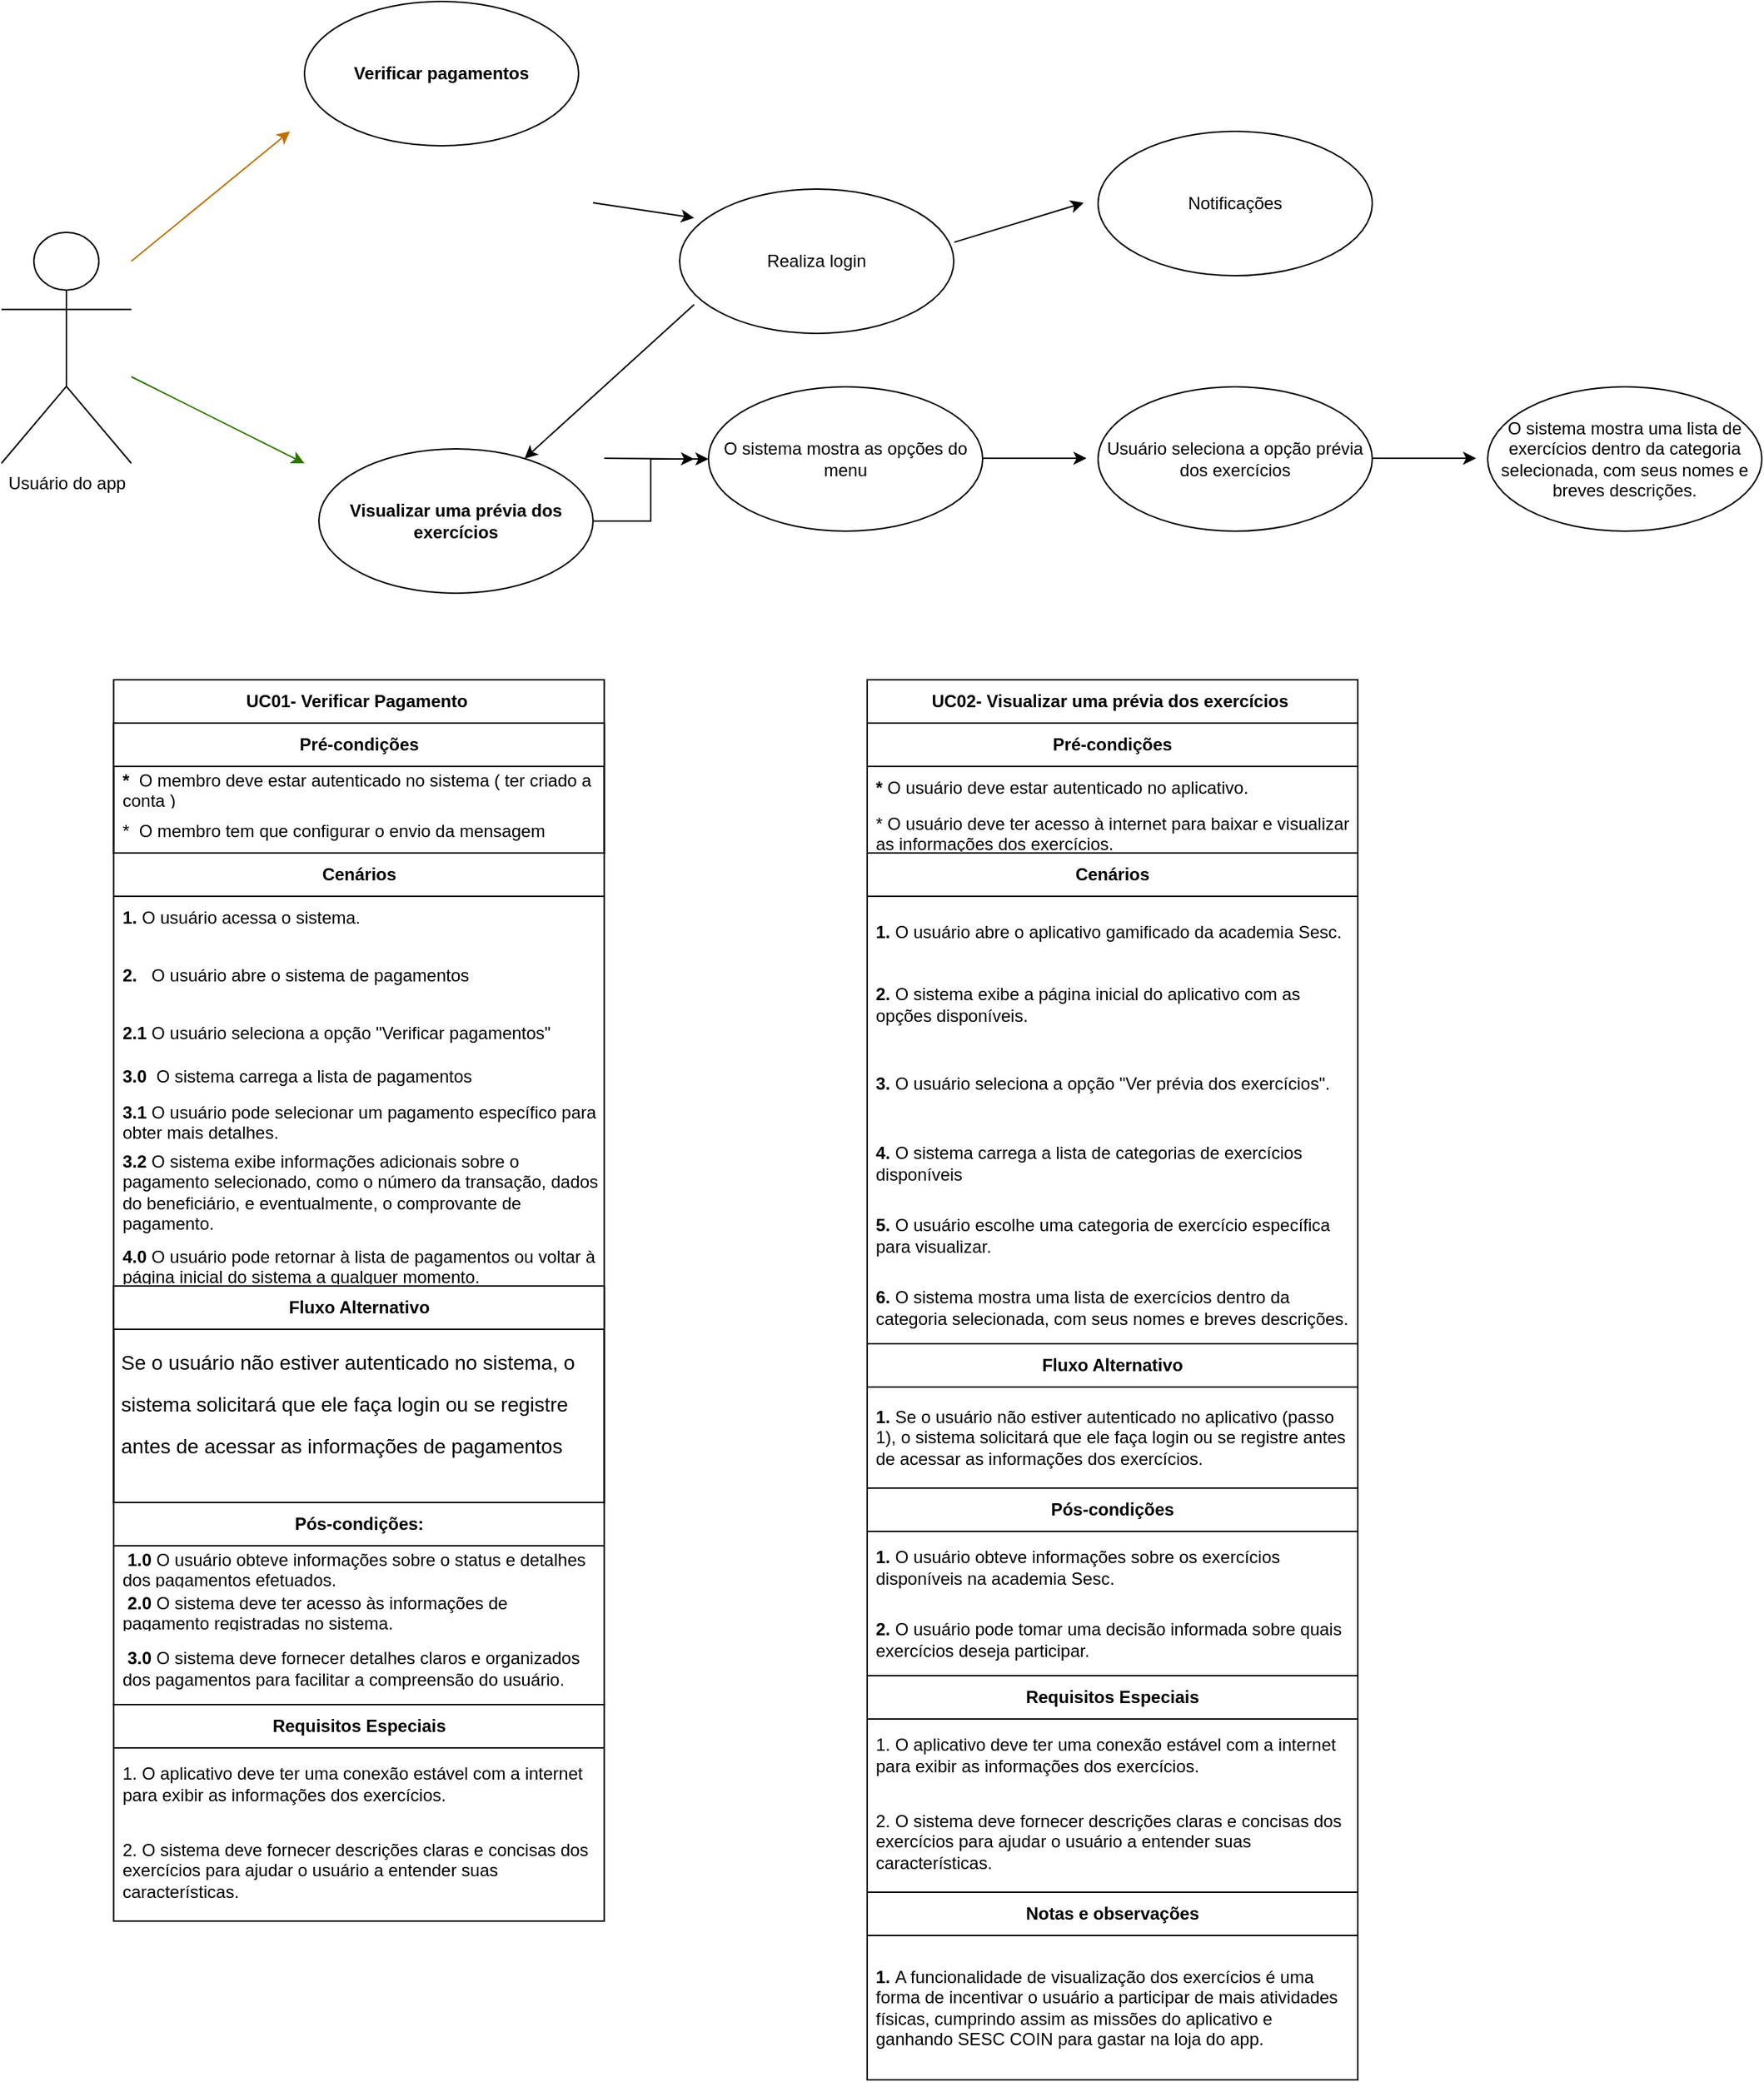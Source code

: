 <mxfile version="21.6.6" type="github">
  <diagram name="Page-1" id="e7e014a7-5840-1c2e-5031-d8a46d1fe8dd">
    <mxGraphModel dx="1235" dy="1500" grid="1" gridSize="10" guides="1" tooltips="1" connect="1" arrows="1" fold="1" page="1" pageScale="1" pageWidth="1169" pageHeight="826" background="none" math="0" shadow="0">
      <root>
        <mxCell id="0" />
        <mxCell id="1" parent="0" />
        <mxCell id="9mMzv8kGYhpnHZXloyjv-41" value="Usuário do app" style="shape=umlActor;verticalLabelPosition=bottom;verticalAlign=top;html=1;outlineConnect=0;" parent="1" vertex="1">
          <mxGeometry x="20" y="-620" width="90" height="160" as="geometry" />
        </mxCell>
        <mxCell id="9mMzv8kGYhpnHZXloyjv-53" value="&lt;b&gt;Verificar pagamentos&lt;/b&gt;" style="ellipse;whiteSpace=wrap;html=1;" parent="1" vertex="1">
          <mxGeometry x="230" y="-780" width="190" height="100" as="geometry" />
        </mxCell>
        <mxCell id="9mMzv8kGYhpnHZXloyjv-150" value="Realiza login" style="ellipse;whiteSpace=wrap;html=1;" vertex="1" parent="1">
          <mxGeometry x="490" y="-650" width="190" height="100" as="geometry" />
        </mxCell>
        <mxCell id="9mMzv8kGYhpnHZXloyjv-176" value="Usuário seleciona a opção prévia dos exercícios" style="ellipse;whiteSpace=wrap;html=1;" vertex="1" parent="1">
          <mxGeometry x="780" y="-513" width="190" height="100" as="geometry" />
        </mxCell>
        <mxCell id="9mMzv8kGYhpnHZXloyjv-179" value="O sistema mostra uma lista de exercícios dentro da categoria selecionada, com seus nomes e breves descrições." style="ellipse;whiteSpace=wrap;html=1;" vertex="1" parent="1">
          <mxGeometry x="1050" y="-513" width="190" height="100" as="geometry" />
        </mxCell>
        <mxCell id="9mMzv8kGYhpnHZXloyjv-174" value="O sistema mostra as opções do menu" style="ellipse;whiteSpace=wrap;html=1;" vertex="1" parent="1">
          <mxGeometry x="510" y="-513" width="190" height="100" as="geometry" />
        </mxCell>
        <mxCell id="9mMzv8kGYhpnHZXloyjv-153" value="Notificações" style="ellipse;whiteSpace=wrap;html=1;" vertex="1" parent="1">
          <mxGeometry x="780" y="-690" width="190" height="100" as="geometry" />
        </mxCell>
        <mxCell id="9mMzv8kGYhpnHZXloyjv-77" value="&lt;b&gt;UC02- Visualizar uma prévia dos exercícios&amp;nbsp;&lt;/b&gt;" style="swimlane;fontStyle=0;childLayout=stackLayout;horizontal=1;startSize=30;horizontalStack=0;resizeParent=1;resizeParentMax=0;resizeLast=0;collapsible=1;marginBottom=0;whiteSpace=wrap;html=1;" parent="1" vertex="1">
          <mxGeometry x="620" y="-310" width="340" height="970" as="geometry">
            <mxRectangle x="350" y="-340" width="60" height="30" as="alternateBounds" />
          </mxGeometry>
        </mxCell>
        <mxCell id="9mMzv8kGYhpnHZXloyjv-103" value="&lt;b&gt;Pré-condições&lt;/b&gt;" style="swimlane;fontStyle=0;childLayout=stackLayout;horizontal=1;startSize=30;horizontalStack=0;resizeParent=1;resizeParentMax=0;resizeLast=0;collapsible=1;marginBottom=0;whiteSpace=wrap;html=1;align=center;" parent="9mMzv8kGYhpnHZXloyjv-77" vertex="1">
          <mxGeometry y="30" width="340" height="940" as="geometry">
            <mxRectangle y="30" width="340" height="30" as="alternateBounds" />
          </mxGeometry>
        </mxCell>
        <mxCell id="9mMzv8kGYhpnHZXloyjv-104" value="&lt;b&gt;*&amp;nbsp;&lt;/b&gt;O usuário deve estar autenticado no aplicativo." style="text;strokeColor=none;fillColor=none;align=left;verticalAlign=middle;spacingLeft=4;spacingRight=4;overflow=hidden;points=[[0,0.5],[1,0.5]];portConstraint=eastwest;rotatable=0;whiteSpace=wrap;html=1;" parent="9mMzv8kGYhpnHZXloyjv-103" vertex="1">
          <mxGeometry y="30" width="340" height="30" as="geometry" />
        </mxCell>
        <mxCell id="9mMzv8kGYhpnHZXloyjv-105" value="*&amp;nbsp;O usuário deve ter acesso à internet para baixar e visualizar as informações dos exercícios." style="text;strokeColor=none;fillColor=none;align=left;verticalAlign=middle;spacingLeft=4;spacingRight=4;overflow=hidden;points=[[0,0.5],[1,0.5]];portConstraint=eastwest;rotatable=0;whiteSpace=wrap;html=1;" parent="9mMzv8kGYhpnHZXloyjv-103" vertex="1">
          <mxGeometry y="60" width="340" height="30" as="geometry" />
        </mxCell>
        <mxCell id="9mMzv8kGYhpnHZXloyjv-113" value="&lt;b style=&quot;border-color: var(--border-color); text-align: left;&quot;&gt;Cenários&lt;/b&gt;" style="swimlane;fontStyle=0;childLayout=stackLayout;horizontal=1;startSize=30;horizontalStack=0;resizeParent=1;resizeParentMax=0;resizeLast=0;collapsible=1;marginBottom=0;whiteSpace=wrap;html=1;" parent="9mMzv8kGYhpnHZXloyjv-103" vertex="1">
          <mxGeometry y="90" width="340" height="850" as="geometry">
            <mxRectangle y="120" width="340" height="30" as="alternateBounds" />
          </mxGeometry>
        </mxCell>
        <mxCell id="9mMzv8kGYhpnHZXloyjv-114" value="&lt;b&gt;1.&amp;nbsp;&lt;/b&gt;O usuário abre o aplicativo gamificado da academia Sesc." style="text;strokeColor=none;fillColor=none;align=left;verticalAlign=middle;spacingLeft=4;spacingRight=4;overflow=hidden;points=[[0,0.5],[1,0.5]];portConstraint=eastwest;rotatable=0;whiteSpace=wrap;html=1;" parent="9mMzv8kGYhpnHZXloyjv-113" vertex="1">
          <mxGeometry y="30" width="340" height="50" as="geometry" />
        </mxCell>
        <mxCell id="9mMzv8kGYhpnHZXloyjv-115" value="&lt;b&gt;2. &lt;/b&gt;O sistema exibe a página inicial do aplicativo com as opções disponíveis." style="text;strokeColor=none;fillColor=none;align=left;verticalAlign=middle;spacingLeft=4;spacingRight=4;overflow=hidden;points=[[0,0.5],[1,0.5]];portConstraint=eastwest;rotatable=0;whiteSpace=wrap;html=1;" parent="9mMzv8kGYhpnHZXloyjv-113" vertex="1">
          <mxGeometry y="80" width="340" height="50" as="geometry" />
        </mxCell>
        <mxCell id="9mMzv8kGYhpnHZXloyjv-116" value="&lt;b&gt;3.&lt;/b&gt; O usuário seleciona a opção &quot;Ver prévia dos exercícios&quot;." style="text;strokeColor=none;fillColor=none;align=left;verticalAlign=middle;spacingLeft=4;spacingRight=4;overflow=hidden;points=[[0,0.5],[1,0.5]];portConstraint=eastwest;rotatable=0;whiteSpace=wrap;html=1;" parent="9mMzv8kGYhpnHZXloyjv-113" vertex="1">
          <mxGeometry y="130" width="340" height="60" as="geometry" />
        </mxCell>
        <mxCell id="9mMzv8kGYhpnHZXloyjv-156" value="&lt;b&gt;4.&lt;/b&gt; O sistema carrega a lista de categorias de exercícios disponíveis" style="text;strokeColor=none;fillColor=none;align=left;verticalAlign=middle;spacingLeft=4;spacingRight=4;overflow=hidden;points=[[0,0.5],[1,0.5]];portConstraint=eastwest;rotatable=0;whiteSpace=wrap;html=1;" vertex="1" parent="9mMzv8kGYhpnHZXloyjv-113">
          <mxGeometry y="190" width="340" height="50" as="geometry" />
        </mxCell>
        <mxCell id="9mMzv8kGYhpnHZXloyjv-157" value="&lt;b&gt;5.&amp;nbsp;&lt;/b&gt;O usuário escolhe uma categoria de exercício específica para visualizar." style="text;strokeColor=none;fillColor=none;align=left;verticalAlign=middle;spacingLeft=4;spacingRight=4;overflow=hidden;points=[[0,0.5],[1,0.5]];portConstraint=eastwest;rotatable=0;whiteSpace=wrap;html=1;" vertex="1" parent="9mMzv8kGYhpnHZXloyjv-113">
          <mxGeometry y="240" width="340" height="50" as="geometry" />
        </mxCell>
        <mxCell id="9mMzv8kGYhpnHZXloyjv-158" value="&lt;b&gt;6. &lt;/b&gt;O sistema mostra uma lista de exercícios dentro da categoria selecionada, com seus nomes e breves descrições." style="text;strokeColor=none;fillColor=none;align=left;verticalAlign=middle;spacingLeft=4;spacingRight=4;overflow=hidden;points=[[0,0.5],[1,0.5]];portConstraint=eastwest;rotatable=0;whiteSpace=wrap;html=1;" vertex="1" parent="9mMzv8kGYhpnHZXloyjv-113">
          <mxGeometry y="290" width="340" height="50" as="geometry" />
        </mxCell>
        <mxCell id="9mMzv8kGYhpnHZXloyjv-159" value="&lt;b&gt;Fluxo Alternativo&lt;/b&gt;" style="swimlane;fontStyle=0;childLayout=stackLayout;horizontal=1;startSize=30;horizontalStack=0;resizeParent=1;resizeParentMax=0;resizeLast=0;collapsible=1;marginBottom=0;whiteSpace=wrap;html=1;" vertex="1" parent="9mMzv8kGYhpnHZXloyjv-113">
          <mxGeometry y="340" width="340" height="510" as="geometry" />
        </mxCell>
        <mxCell id="9mMzv8kGYhpnHZXloyjv-160" value="&lt;b&gt;1.&lt;/b&gt; Se o usuário não estiver autenticado no aplicativo (passo 1), o sistema solicitará que ele faça login ou se registre antes de acessar as informações dos exercícios." style="text;strokeColor=none;fillColor=none;align=left;verticalAlign=middle;spacingLeft=4;spacingRight=4;overflow=hidden;points=[[0,0.5],[1,0.5]];portConstraint=eastwest;rotatable=0;whiteSpace=wrap;html=1;" vertex="1" parent="9mMzv8kGYhpnHZXloyjv-159">
          <mxGeometry y="30" width="340" height="70" as="geometry" />
        </mxCell>
        <mxCell id="9mMzv8kGYhpnHZXloyjv-163" value="&lt;b&gt;Pós-condições&lt;/b&gt;" style="swimlane;fontStyle=0;childLayout=stackLayout;horizontal=1;startSize=30;horizontalStack=0;resizeParent=1;resizeParentMax=0;resizeLast=0;collapsible=1;marginBottom=0;whiteSpace=wrap;html=1;" vertex="1" parent="9mMzv8kGYhpnHZXloyjv-159">
          <mxGeometry y="100" width="340" height="410" as="geometry" />
        </mxCell>
        <mxCell id="9mMzv8kGYhpnHZXloyjv-164" value="&lt;b&gt;1.&lt;/b&gt; O usuário obteve informações sobre os exercícios disponíveis na academia Sesc." style="text;strokeColor=none;fillColor=none;align=left;verticalAlign=middle;spacingLeft=4;spacingRight=4;overflow=hidden;points=[[0,0.5],[1,0.5]];portConstraint=eastwest;rotatable=0;whiteSpace=wrap;html=1;fontStyle=0" vertex="1" parent="9mMzv8kGYhpnHZXloyjv-163">
          <mxGeometry y="30" width="340" height="50" as="geometry" />
        </mxCell>
        <mxCell id="9mMzv8kGYhpnHZXloyjv-165" value="&lt;b&gt;2. &lt;/b&gt;O usuário pode tomar uma decisão informada sobre quais exercícios deseja participar." style="text;strokeColor=none;fillColor=none;align=left;verticalAlign=middle;spacingLeft=4;spacingRight=4;overflow=hidden;points=[[0,0.5],[1,0.5]];portConstraint=eastwest;rotatable=0;whiteSpace=wrap;html=1;" vertex="1" parent="9mMzv8kGYhpnHZXloyjv-163">
          <mxGeometry y="80" width="340" height="50" as="geometry" />
        </mxCell>
        <mxCell id="9mMzv8kGYhpnHZXloyjv-167" value="&lt;b&gt;Requisitos Especiais&lt;/b&gt;" style="swimlane;fontStyle=0;childLayout=stackLayout;horizontal=1;startSize=30;horizontalStack=0;resizeParent=1;resizeParentMax=0;resizeLast=0;collapsible=1;marginBottom=0;whiteSpace=wrap;html=1;" vertex="1" parent="9mMzv8kGYhpnHZXloyjv-163">
          <mxGeometry y="130" width="340" height="280" as="geometry" />
        </mxCell>
        <mxCell id="9mMzv8kGYhpnHZXloyjv-168" value="1.&amp;nbsp;O aplicativo deve ter uma conexão estável com a internet para exibir as informações dos exercícios." style="text;strokeColor=none;fillColor=none;align=left;verticalAlign=middle;spacingLeft=4;spacingRight=4;overflow=hidden;points=[[0,0.5],[1,0.5]];portConstraint=eastwest;rotatable=0;whiteSpace=wrap;html=1;" vertex="1" parent="9mMzv8kGYhpnHZXloyjv-167">
          <mxGeometry y="30" width="340" height="50" as="geometry" />
        </mxCell>
        <mxCell id="9mMzv8kGYhpnHZXloyjv-169" value="2.&amp;nbsp;O sistema deve fornecer descrições claras e concisas dos exercícios para ajudar o usuário a entender suas características." style="text;strokeColor=none;fillColor=none;align=left;verticalAlign=middle;spacingLeft=4;spacingRight=4;overflow=hidden;points=[[0,0.5],[1,0.5]];portConstraint=eastwest;rotatable=0;whiteSpace=wrap;html=1;" vertex="1" parent="9mMzv8kGYhpnHZXloyjv-167">
          <mxGeometry y="80" width="340" height="70" as="geometry" />
        </mxCell>
        <mxCell id="9mMzv8kGYhpnHZXloyjv-182" value="&lt;b&gt;Notas e observações&lt;/b&gt;" style="swimlane;fontStyle=0;childLayout=stackLayout;horizontal=1;startSize=30;horizontalStack=0;resizeParent=1;resizeParentMax=0;resizeLast=0;collapsible=1;marginBottom=0;whiteSpace=wrap;html=1;" vertex="1" parent="9mMzv8kGYhpnHZXloyjv-167">
          <mxGeometry y="150" width="340" height="130" as="geometry" />
        </mxCell>
        <mxCell id="9mMzv8kGYhpnHZXloyjv-183" value="&lt;b&gt;1.&lt;/b&gt;&amp;nbsp;A funcionalidade de visualização dos exercícios é uma forma de incentivar o usuário a participar de mais atividades físicas, cumprindo assim as missões do aplicativo e ganhando SESC COIN para gastar na loja do app." style="text;strokeColor=none;fillColor=none;align=left;verticalAlign=middle;spacingLeft=4;spacingRight=4;overflow=hidden;points=[[0,0.5],[1,0.5]];portConstraint=eastwest;rotatable=0;whiteSpace=wrap;html=1;" vertex="1" parent="9mMzv8kGYhpnHZXloyjv-182">
          <mxGeometry y="30" width="340" height="100" as="geometry" />
        </mxCell>
        <mxCell id="9mMzv8kGYhpnHZXloyjv-87" value="" style="endArrow=classic;html=1;rounded=0;fillColor=#60a917;strokeColor=#2D7600;" parent="1" edge="1">
          <mxGeometry width="50" height="50" relative="1" as="geometry">
            <mxPoint x="110" y="-520" as="sourcePoint" />
            <mxPoint x="230" y="-460" as="targetPoint" />
          </mxGeometry>
        </mxCell>
        <mxCell id="9mMzv8kGYhpnHZXloyjv-88" value="" style="endArrow=classic;html=1;rounded=0;fillColor=#f0a30a;strokeColor=#BD7000;" parent="1" edge="1">
          <mxGeometry width="50" height="50" relative="1" as="geometry">
            <mxPoint x="110" y="-600" as="sourcePoint" />
            <mxPoint x="220" y="-690" as="targetPoint" />
            <Array as="points" />
          </mxGeometry>
        </mxCell>
        <mxCell id="9mMzv8kGYhpnHZXloyjv-123" value="&lt;b&gt;UC01- Verificar Pagamento&amp;nbsp;&lt;/b&gt;" style="swimlane;fontStyle=0;childLayout=stackLayout;horizontal=1;startSize=30;horizontalStack=0;resizeParent=1;resizeParentMax=0;resizeLast=0;collapsible=1;marginBottom=0;whiteSpace=wrap;html=1;" parent="1" vertex="1">
          <mxGeometry x="97.75" y="-310" width="340" height="120" as="geometry">
            <mxRectangle x="350" y="-340" width="60" height="30" as="alternateBounds" />
          </mxGeometry>
        </mxCell>
        <mxCell id="9mMzv8kGYhpnHZXloyjv-124" value="&lt;b style=&quot;border-color: var(--border-color);&quot;&gt;Pré-condições&lt;/b&gt;" style="swimlane;fontStyle=0;childLayout=stackLayout;horizontal=1;startSize=30;horizontalStack=0;resizeParent=1;resizeParentMax=0;resizeLast=0;collapsible=1;marginBottom=0;whiteSpace=wrap;html=1;align=center;" parent="9mMzv8kGYhpnHZXloyjv-123" vertex="1">
          <mxGeometry y="30" width="340" height="90" as="geometry">
            <mxRectangle y="30" width="340" height="30" as="alternateBounds" />
          </mxGeometry>
        </mxCell>
        <mxCell id="9mMzv8kGYhpnHZXloyjv-125" value="&lt;b&gt;*&amp;nbsp; &lt;/b&gt;O membro deve estar autenticado no sistema ( ter criado a conta )" style="text;strokeColor=none;fillColor=none;align=left;verticalAlign=middle;spacingLeft=4;spacingRight=4;overflow=hidden;points=[[0,0.5],[1,0.5]];portConstraint=eastwest;rotatable=0;whiteSpace=wrap;html=1;" parent="9mMzv8kGYhpnHZXloyjv-124" vertex="1">
          <mxGeometry y="30" width="340" height="30" as="geometry" />
        </mxCell>
        <mxCell id="9mMzv8kGYhpnHZXloyjv-126" value="*&amp;nbsp; O membro tem que configurar o envio da mensagem" style="text;strokeColor=none;fillColor=none;align=left;verticalAlign=middle;spacingLeft=4;spacingRight=4;overflow=hidden;points=[[0,0.5],[1,0.5]];portConstraint=eastwest;rotatable=0;whiteSpace=wrap;html=1;" parent="9mMzv8kGYhpnHZXloyjv-124" vertex="1">
          <mxGeometry y="60" width="340" height="30" as="geometry" />
        </mxCell>
        <mxCell id="9mMzv8kGYhpnHZXloyjv-148" value="" style="endArrow=classic;html=1;rounded=0;entryX=0.053;entryY=0.2;entryDx=0;entryDy=0;entryPerimeter=0;" edge="1" parent="1" target="9mMzv8kGYhpnHZXloyjv-150">
          <mxGeometry width="50" height="50" relative="1" as="geometry">
            <mxPoint x="430" y="-640.5" as="sourcePoint" />
            <mxPoint x="490" y="-600" as="targetPoint" />
            <Array as="points" />
          </mxGeometry>
        </mxCell>
        <mxCell id="9mMzv8kGYhpnHZXloyjv-175" value="" style="endArrow=classic;html=1;rounded=0;" edge="1" parent="1">
          <mxGeometry width="50" height="50" relative="1" as="geometry">
            <mxPoint x="437.75" y="-463.5" as="sourcePoint" />
            <mxPoint x="500" y="-463" as="targetPoint" />
            <Array as="points" />
          </mxGeometry>
        </mxCell>
        <mxCell id="9mMzv8kGYhpnHZXloyjv-154" value="" style="endArrow=classic;html=1;rounded=0;exitX=1.002;exitY=0.368;exitDx=0;exitDy=0;exitPerimeter=0;" edge="1" parent="1" source="9mMzv8kGYhpnHZXloyjv-150">
          <mxGeometry width="50" height="50" relative="1" as="geometry">
            <mxPoint x="700" y="-610" as="sourcePoint" />
            <mxPoint x="770" y="-640.5" as="targetPoint" />
            <Array as="points" />
          </mxGeometry>
        </mxCell>
        <mxCell id="9mMzv8kGYhpnHZXloyjv-128" value="&lt;b style=&quot;border-color: var(--border-color); text-align: left;&quot;&gt;Cenários&lt;/b&gt;" style="swimlane;fontStyle=0;childLayout=stackLayout;horizontal=1;startSize=30;horizontalStack=0;resizeParent=1;resizeParentMax=0;resizeLast=0;collapsible=1;marginBottom=0;whiteSpace=wrap;html=1;" parent="1" vertex="1">
          <mxGeometry x="97.75" y="-190" width="340" height="450" as="geometry">
            <mxRectangle y="90" width="340" height="30" as="alternateBounds" />
          </mxGeometry>
        </mxCell>
        <mxCell id="9mMzv8kGYhpnHZXloyjv-132" value="&lt;b&gt;1.&amp;nbsp;&lt;/b&gt;O usuário acessa o sistema." style="text;strokeColor=none;fillColor=none;align=left;verticalAlign=middle;spacingLeft=4;spacingRight=4;overflow=hidden;points=[[0,0.5],[1,0.5]];portConstraint=eastwest;rotatable=0;whiteSpace=wrap;html=1;" parent="9mMzv8kGYhpnHZXloyjv-128" vertex="1">
          <mxGeometry y="30" width="340" height="30" as="geometry" />
        </mxCell>
        <mxCell id="9mMzv8kGYhpnHZXloyjv-133" value="&lt;b&gt;2.&lt;/b&gt;&amp;nbsp; &amp;nbsp;O usuário abre o sistema de pagamentos" style="text;strokeColor=none;fillColor=none;align=left;verticalAlign=middle;spacingLeft=4;spacingRight=4;overflow=hidden;points=[[0,0.5],[1,0.5]];portConstraint=eastwest;rotatable=0;whiteSpace=wrap;html=1;" parent="9mMzv8kGYhpnHZXloyjv-128" vertex="1">
          <mxGeometry y="60" width="340" height="50" as="geometry" />
        </mxCell>
        <mxCell id="9mMzv8kGYhpnHZXloyjv-134" value="&lt;b&gt;2.1 &lt;/b&gt;O usuário seleciona a opção &quot;Verificar pagamentos&quot;" style="text;strokeColor=none;fillColor=none;align=left;verticalAlign=middle;spacingLeft=4;spacingRight=4;overflow=hidden;points=[[0,0.5],[1,0.5]];portConstraint=eastwest;rotatable=0;whiteSpace=wrap;html=1;" parent="9mMzv8kGYhpnHZXloyjv-128" vertex="1">
          <mxGeometry y="110" width="340" height="30" as="geometry" />
        </mxCell>
        <mxCell id="9mMzv8kGYhpnHZXloyjv-135" value="&lt;b&gt;3.0&amp;nbsp;&lt;/b&gt;&amp;nbsp;O sistema carrega a lista de pagamentos&amp;nbsp;" style="text;strokeColor=none;fillColor=none;align=left;verticalAlign=middle;spacingLeft=4;spacingRight=4;overflow=hidden;points=[[0,0.5],[1,0.5]];portConstraint=eastwest;rotatable=0;whiteSpace=wrap;html=1;" parent="9mMzv8kGYhpnHZXloyjv-128" vertex="1">
          <mxGeometry y="140" width="340" height="30" as="geometry" />
        </mxCell>
        <mxCell id="sss8GWliLJ7mmrdNZSMS-16" value="&lt;b&gt;3.1&amp;nbsp;&lt;/b&gt;O usuário pode selecionar um pagamento específico para obter mais detalhes." style="text;strokeColor=none;fillColor=none;align=left;verticalAlign=middle;spacingLeft=4;spacingRight=4;overflow=hidden;points=[[0,0.5],[1,0.5]];portConstraint=eastwest;rotatable=0;whiteSpace=wrap;html=1;" vertex="1" parent="9mMzv8kGYhpnHZXloyjv-128">
          <mxGeometry y="170" width="340" height="30" as="geometry" />
        </mxCell>
        <mxCell id="sss8GWliLJ7mmrdNZSMS-20" value="&lt;b&gt;3.2&lt;/b&gt;&amp;nbsp;O sistema exibe informações adicionais sobre o pagamento selecionado, como o número da transação, dados do beneficiário, e eventualmente, o comprovante de pagamento." style="text;strokeColor=none;fillColor=none;align=left;verticalAlign=middle;spacingLeft=4;spacingRight=4;overflow=hidden;points=[[0,0.5],[1,0.5]];portConstraint=eastwest;rotatable=0;whiteSpace=wrap;html=1;" vertex="1" parent="9mMzv8kGYhpnHZXloyjv-128">
          <mxGeometry y="200" width="340" height="70" as="geometry" />
        </mxCell>
        <mxCell id="sss8GWliLJ7mmrdNZSMS-17" value="&lt;b&gt;4.0&amp;nbsp;&lt;/b&gt;O usuário pode retornar à lista de pagamentos ou voltar à página inicial do sistema a qualquer momento." style="text;strokeColor=none;fillColor=none;align=left;verticalAlign=middle;spacingLeft=4;spacingRight=4;overflow=hidden;points=[[0,0.5],[1,0.5]];portConstraint=eastwest;rotatable=0;whiteSpace=wrap;html=1;" vertex="1" parent="9mMzv8kGYhpnHZXloyjv-128">
          <mxGeometry y="270" width="340" height="30" as="geometry" />
        </mxCell>
        <mxCell id="sss8GWliLJ7mmrdNZSMS-29" value="&lt;b&gt;Fluxo Alternativo&lt;/b&gt;" style="swimlane;fontStyle=0;childLayout=stackLayout;horizontal=1;startSize=30;horizontalStack=0;resizeParent=1;resizeParentMax=0;resizeLast=0;collapsible=1;marginBottom=0;whiteSpace=wrap;html=1;" vertex="1" parent="9mMzv8kGYhpnHZXloyjv-128">
          <mxGeometry y="300" width="340" height="150" as="geometry" />
        </mxCell>
        <mxCell id="sss8GWliLJ7mmrdNZSMS-39" value="&lt;h1&gt;&lt;span style=&quot;font-weight: normal;&quot;&gt;&lt;font style=&quot;font-size: 14px;&quot;&gt;Se o usuário não estiver autenticado no sistema, o sistema solicitará que ele faça login ou se registre antes de acessar as informações de pagamentos&lt;/font&gt;&lt;/span&gt;&lt;br&gt;&lt;/h1&gt;" style="text;html=1;strokeColor=none;fillColor=none;spacing=5;spacingTop=-20;whiteSpace=wrap;overflow=hidden;rounded=0;" vertex="1" parent="sss8GWliLJ7mmrdNZSMS-29">
          <mxGeometry y="30" width="340" height="120" as="geometry" />
        </mxCell>
        <mxCell id="9mMzv8kGYhpnHZXloyjv-177" value="" style="edgeStyle=orthogonalEdgeStyle;rounded=0;orthogonalLoop=1;jettySize=auto;html=1;" edge="1" parent="1" source="9mMzv8kGYhpnHZXloyjv-155" target="9mMzv8kGYhpnHZXloyjv-174">
          <mxGeometry relative="1" as="geometry" />
        </mxCell>
        <mxCell id="9mMzv8kGYhpnHZXloyjv-178" value="" style="edgeStyle=orthogonalEdgeStyle;rounded=0;orthogonalLoop=1;jettySize=auto;html=1;" edge="1" parent="1">
          <mxGeometry relative="1" as="geometry">
            <mxPoint x="700" y="-463.5" as="sourcePoint" />
            <mxPoint x="772" y="-463.5" as="targetPoint" />
          </mxGeometry>
        </mxCell>
        <mxCell id="9mMzv8kGYhpnHZXloyjv-180" value="" style="edgeStyle=orthogonalEdgeStyle;rounded=0;orthogonalLoop=1;jettySize=auto;html=1;" edge="1" parent="1">
          <mxGeometry relative="1" as="geometry">
            <mxPoint x="970" y="-463.5" as="sourcePoint" />
            <mxPoint x="1042" y="-463.5" as="targetPoint" />
          </mxGeometry>
        </mxCell>
        <mxCell id="9mMzv8kGYhpnHZXloyjv-155" value="&lt;b style=&quot;border-color: var(--border-color);&quot;&gt;Visualizar uma prévia dos exercícios&lt;/b&gt;" style="ellipse;whiteSpace=wrap;html=1;" vertex="1" parent="1">
          <mxGeometry x="240" y="-470" width="190" height="100" as="geometry" />
        </mxCell>
        <mxCell id="9mMzv8kGYhpnHZXloyjv-172" value="" style="endArrow=classic;html=1;rounded=0;exitX=0.053;exitY=0.8;exitDx=0;exitDy=0;exitPerimeter=0;" edge="1" parent="1" source="9mMzv8kGYhpnHZXloyjv-150" target="9mMzv8kGYhpnHZXloyjv-155">
          <mxGeometry width="50" height="50" relative="1" as="geometry">
            <mxPoint x="510" y="-550" as="sourcePoint" />
            <mxPoint x="410" y="-520" as="targetPoint" />
          </mxGeometry>
        </mxCell>
        <mxCell id="sss8GWliLJ7mmrdNZSMS-33" value="&lt;b&gt;Pós-condições:&lt;/b&gt;" style="swimlane;fontStyle=0;childLayout=stackLayout;horizontal=1;startSize=30;horizontalStack=0;resizeParent=1;resizeParentMax=0;resizeLast=0;collapsible=1;marginBottom=0;whiteSpace=wrap;html=1;" vertex="1" parent="1">
          <mxGeometry x="97.75" y="260" width="340" height="140" as="geometry" />
        </mxCell>
        <mxCell id="sss8GWliLJ7mmrdNZSMS-34" value="&amp;nbsp;&lt;b&gt;1.0 &lt;/b&gt;O usuário obteve informações sobre o status e detalhes dos pagamentos efetuados." style="text;strokeColor=none;fillColor=none;align=left;verticalAlign=middle;spacingLeft=4;spacingRight=4;overflow=hidden;points=[[0,0.5],[1,0.5]];portConstraint=eastwest;rotatable=0;whiteSpace=wrap;html=1;" vertex="1" parent="sss8GWliLJ7mmrdNZSMS-33">
          <mxGeometry y="30" width="340" height="30" as="geometry" />
        </mxCell>
        <mxCell id="sss8GWliLJ7mmrdNZSMS-35" value="&amp;nbsp;&lt;b&gt;2.0 &lt;/b&gt;O sistema deve ter acesso às informações de pagamento registradas no sistema." style="text;strokeColor=none;fillColor=none;align=left;verticalAlign=middle;spacingLeft=4;spacingRight=4;overflow=hidden;points=[[0,0.5],[1,0.5]];portConstraint=eastwest;rotatable=0;whiteSpace=wrap;html=1;" vertex="1" parent="sss8GWliLJ7mmrdNZSMS-33">
          <mxGeometry y="60" width="340" height="30" as="geometry" />
        </mxCell>
        <mxCell id="sss8GWliLJ7mmrdNZSMS-36" value="&amp;nbsp;&lt;b&gt;3.0 &lt;/b&gt;O sistema deve fornecer detalhes claros e organizados dos pagamentos para facilitar a compreensão do usuário." style="text;strokeColor=none;fillColor=none;align=left;verticalAlign=middle;spacingLeft=4;spacingRight=4;overflow=hidden;points=[[0,0.5],[1,0.5]];portConstraint=eastwest;rotatable=0;whiteSpace=wrap;html=1;" vertex="1" parent="sss8GWliLJ7mmrdNZSMS-33">
          <mxGeometry y="90" width="340" height="50" as="geometry" />
        </mxCell>
        <mxCell id="sss8GWliLJ7mmrdNZSMS-40" value="&lt;b&gt;Requisitos Especiais&lt;/b&gt;" style="swimlane;fontStyle=0;childLayout=stackLayout;horizontal=1;startSize=30;horizontalStack=0;resizeParent=1;resizeParentMax=0;resizeLast=0;collapsible=1;marginBottom=0;whiteSpace=wrap;html=1;" vertex="1" parent="1">
          <mxGeometry x="97.75" y="400" width="340" height="150" as="geometry" />
        </mxCell>
        <mxCell id="sss8GWliLJ7mmrdNZSMS-41" value="1.&amp;nbsp;O aplicativo deve ter uma conexão estável com a internet para exibir as informações dos exercícios." style="text;strokeColor=none;fillColor=none;align=left;verticalAlign=middle;spacingLeft=4;spacingRight=4;overflow=hidden;points=[[0,0.5],[1,0.5]];portConstraint=eastwest;rotatable=0;whiteSpace=wrap;html=1;" vertex="1" parent="sss8GWliLJ7mmrdNZSMS-40">
          <mxGeometry y="30" width="340" height="50" as="geometry" />
        </mxCell>
        <mxCell id="sss8GWliLJ7mmrdNZSMS-42" value="2.&amp;nbsp;O sistema deve fornecer descrições claras e concisas dos exercícios para ajudar o usuário a entender suas características." style="text;strokeColor=none;fillColor=none;align=left;verticalAlign=middle;spacingLeft=4;spacingRight=4;overflow=hidden;points=[[0,0.5],[1,0.5]];portConstraint=eastwest;rotatable=0;whiteSpace=wrap;html=1;" vertex="1" parent="sss8GWliLJ7mmrdNZSMS-40">
          <mxGeometry y="80" width="340" height="70" as="geometry" />
        </mxCell>
      </root>
    </mxGraphModel>
  </diagram>
</mxfile>
